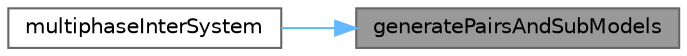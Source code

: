 digraph "generatePairsAndSubModels"
{
 // LATEX_PDF_SIZE
  bgcolor="transparent";
  edge [fontname=Helvetica,fontsize=10,labelfontname=Helvetica,labelfontsize=10];
  node [fontname=Helvetica,fontsize=10,shape=box,height=0.2,width=0.4];
  rankdir="RL";
  Node1 [id="Node000001",label="generatePairsAndSubModels",height=0.2,width=0.4,color="gray40", fillcolor="grey60", style="filled", fontcolor="black",tooltip=" "];
  Node1 -> Node2 [id="edge1_Node000001_Node000002",dir="back",color="steelblue1",style="solid",tooltip=" "];
  Node2 [id="Node000002",label="multiphaseInterSystem",height=0.2,width=0.4,color="grey40", fillcolor="white", style="filled",URL="$classFoam_1_1multiphaseInterSystem.html#ab2f95f4637b1ccde32a37994aac5e736",tooltip=" "];
}
